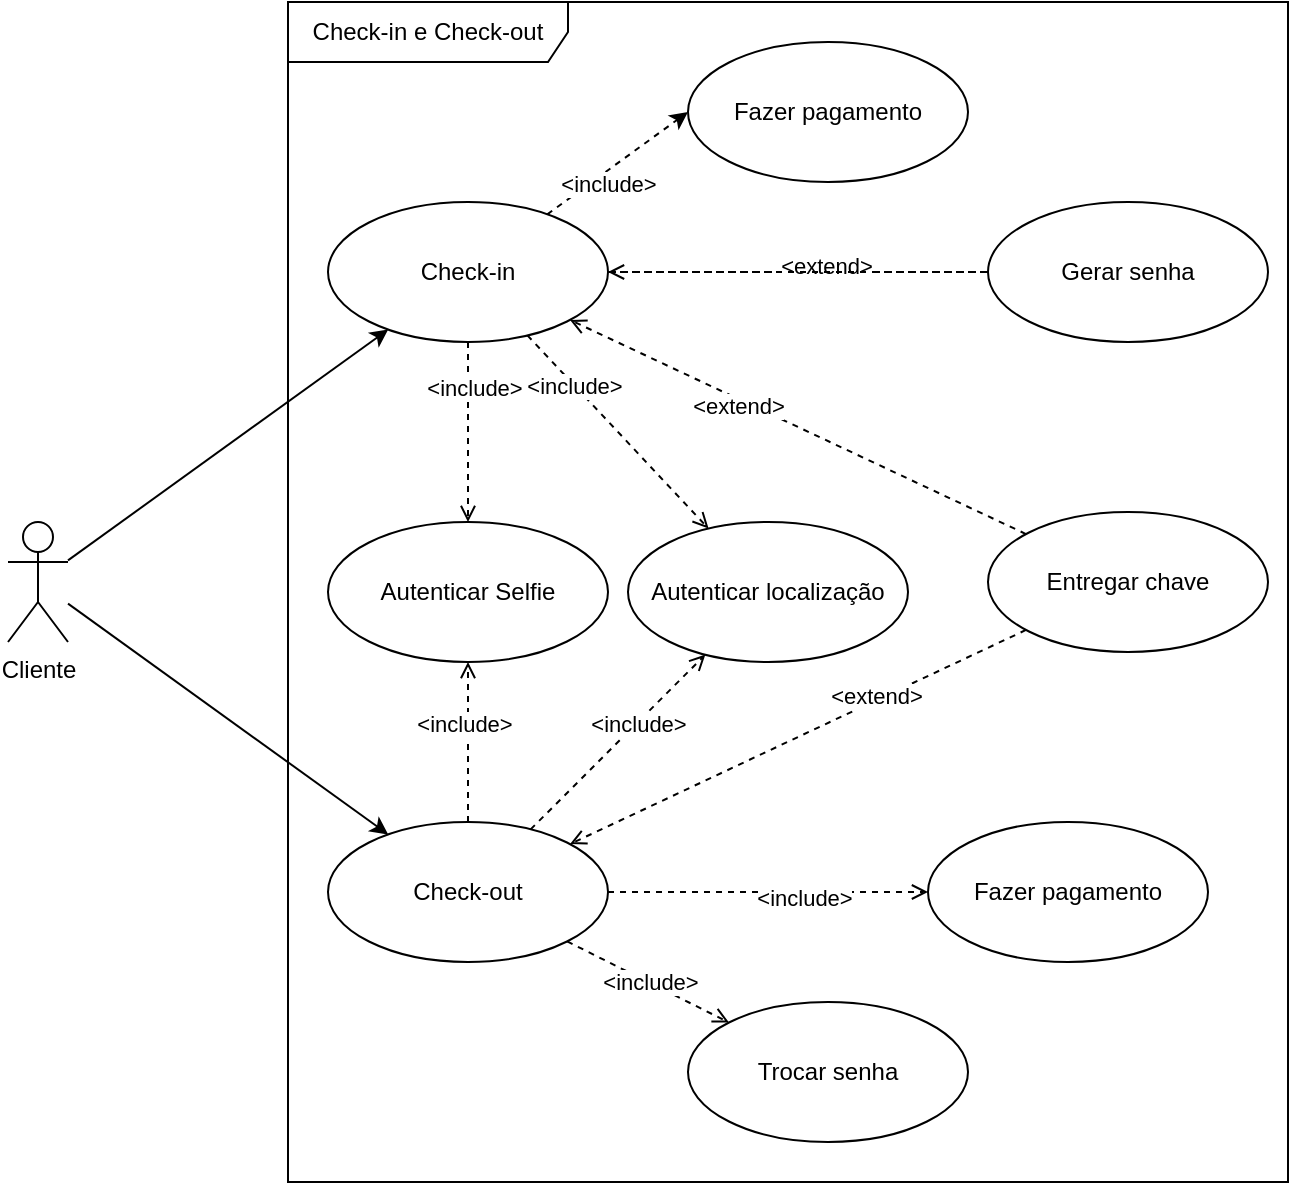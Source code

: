 <mxfile>
    <diagram id="pUj_ZN3VbYFfVRQ2gwIE" name="Page-1">
        <mxGraphModel dx="839" dy="545" grid="1" gridSize="10" guides="1" tooltips="1" connect="1" arrows="1" fold="1" page="1" pageScale="1" pageWidth="827" pageHeight="1169" math="0" shadow="0">
            <root>
                <mxCell id="0"/>
                <mxCell id="1" parent="0"/>
                <mxCell id="7" style="edgeStyle=none;html=1;" parent="1" source="2" target="6" edge="1">
                    <mxGeometry relative="1" as="geometry"/>
                </mxCell>
                <mxCell id="19" style="edgeStyle=none;html=1;endArrow=classic;endFill=1;" parent="1" source="2" target="18" edge="1">
                    <mxGeometry relative="1" as="geometry"/>
                </mxCell>
                <mxCell id="2" value="Cliente" style="shape=umlActor;verticalLabelPosition=bottom;verticalAlign=top;html=1;" parent="1" vertex="1">
                    <mxGeometry x="60" y="290" width="30" height="60" as="geometry"/>
                </mxCell>
                <mxCell id="3" value="Check-in e Check-out" style="shape=umlFrame;whiteSpace=wrap;html=1;width=140;height=30;" parent="1" vertex="1">
                    <mxGeometry x="200" y="30" width="500" height="590" as="geometry"/>
                </mxCell>
                <mxCell id="4" value="Autenticar Selfie" style="ellipse;whiteSpace=wrap;html=1;" parent="1" vertex="1">
                    <mxGeometry x="220" y="290" width="140" height="70" as="geometry"/>
                </mxCell>
                <mxCell id="5" value="Autenticar localização" style="ellipse;whiteSpace=wrap;html=1;" parent="1" vertex="1">
                    <mxGeometry x="370" y="290" width="140" height="70" as="geometry"/>
                </mxCell>
                <mxCell id="10" style="edgeStyle=none;html=1;dashed=1;endArrow=open;endFill=0;" parent="1" source="6" target="4" edge="1">
                    <mxGeometry relative="1" as="geometry"/>
                </mxCell>
                <mxCell id="14" value="&amp;lt;include&amp;gt;" style="edgeLabel;html=1;align=center;verticalAlign=middle;resizable=0;points=[];" parent="10" vertex="1" connectable="0">
                    <mxGeometry x="-0.491" y="3" relative="1" as="geometry">
                        <mxPoint as="offset"/>
                    </mxGeometry>
                </mxCell>
                <mxCell id="23" style="edgeStyle=none;html=1;endArrow=open;endFill=0;dashed=1;" parent="1" source="6" target="5" edge="1">
                    <mxGeometry relative="1" as="geometry"/>
                </mxCell>
                <mxCell id="24" value="&amp;lt;include&amp;gt;" style="edgeLabel;html=1;align=center;verticalAlign=middle;resizable=0;points=[];" parent="23" vertex="1" connectable="0">
                    <mxGeometry x="-0.49" relative="1" as="geometry">
                        <mxPoint as="offset"/>
                    </mxGeometry>
                </mxCell>
                <mxCell id="39" style="edgeStyle=none;html=1;entryX=0;entryY=0.5;entryDx=0;entryDy=0;dashed=1;" edge="1" parent="1" source="6" target="38">
                    <mxGeometry relative="1" as="geometry"/>
                </mxCell>
                <mxCell id="40" value="&amp;lt;include&amp;gt;" style="edgeLabel;html=1;align=center;verticalAlign=middle;resizable=0;points=[];" vertex="1" connectable="0" parent="39">
                    <mxGeometry x="-0.359" y="4" relative="1" as="geometry">
                        <mxPoint x="10" y="4" as="offset"/>
                    </mxGeometry>
                </mxCell>
                <mxCell id="6" value="Check-in" style="ellipse;whiteSpace=wrap;html=1;" parent="1" vertex="1">
                    <mxGeometry x="220" y="130" width="140" height="70" as="geometry"/>
                </mxCell>
                <mxCell id="12" style="edgeStyle=none;html=1;dashed=1;endArrow=open;endFill=0;" parent="1" source="8" target="6" edge="1">
                    <mxGeometry relative="1" as="geometry"/>
                </mxCell>
                <mxCell id="17" value="&amp;lt;extend&amp;gt;" style="edgeLabel;html=1;align=center;verticalAlign=middle;resizable=0;points=[];" parent="12" vertex="1" connectable="0">
                    <mxGeometry x="0.259" y="3" relative="1" as="geometry">
                        <mxPoint as="offset"/>
                    </mxGeometry>
                </mxCell>
                <mxCell id="13" style="edgeStyle=none;html=1;dashed=1;endArrow=open;endFill=0;" parent="1" source="9" target="6" edge="1">
                    <mxGeometry relative="1" as="geometry"/>
                </mxCell>
                <mxCell id="16" value="&amp;lt;extend&amp;gt;" style="edgeLabel;html=1;align=center;verticalAlign=middle;resizable=0;points=[];" parent="13" vertex="1" connectable="0">
                    <mxGeometry x="-0.149" y="-3" relative="1" as="geometry">
                        <mxPoint as="offset"/>
                    </mxGeometry>
                </mxCell>
                <mxCell id="25" style="edgeStyle=none;html=1;dashed=1;endArrow=open;endFill=0;" parent="1" source="18" target="4" edge="1">
                    <mxGeometry relative="1" as="geometry"/>
                </mxCell>
                <mxCell id="27" value="&amp;lt;include&amp;gt;" style="edgeLabel;html=1;align=center;verticalAlign=middle;resizable=0;points=[];" parent="25" vertex="1" connectable="0">
                    <mxGeometry x="0.233" y="2" relative="1" as="geometry">
                        <mxPoint as="offset"/>
                    </mxGeometry>
                </mxCell>
                <mxCell id="26" style="edgeStyle=none;html=1;dashed=1;endArrow=open;endFill=0;" parent="1" source="18" target="5" edge="1">
                    <mxGeometry relative="1" as="geometry"/>
                </mxCell>
                <mxCell id="28" value="&amp;lt;include&amp;gt;" style="edgeLabel;html=1;align=center;verticalAlign=middle;resizable=0;points=[];" parent="26" vertex="1" connectable="0">
                    <mxGeometry x="0.217" relative="1" as="geometry">
                        <mxPoint as="offset"/>
                    </mxGeometry>
                </mxCell>
                <mxCell id="33" style="edgeStyle=none;html=1;dashed=1;endArrow=open;endFill=0;" parent="1" source="18" target="32" edge="1">
                    <mxGeometry relative="1" as="geometry"/>
                </mxCell>
                <mxCell id="34" value="&amp;lt;include&amp;gt;" style="edgeLabel;html=1;align=center;verticalAlign=middle;resizable=0;points=[];" parent="33" vertex="1" connectable="0">
                    <mxGeometry x="0.227" y="-3" relative="1" as="geometry">
                        <mxPoint as="offset"/>
                    </mxGeometry>
                </mxCell>
                <mxCell id="36" value="" style="edgeStyle=none;html=1;dashed=1;endArrow=open;endFill=0;" parent="1" source="18" target="35" edge="1">
                    <mxGeometry relative="1" as="geometry"/>
                </mxCell>
                <mxCell id="37" value="&amp;lt;include&amp;gt;" style="edgeLabel;html=1;align=center;verticalAlign=middle;resizable=0;points=[];" parent="36" vertex="1" connectable="0">
                    <mxGeometry x="-0.551" y="-1" relative="1" as="geometry">
                        <mxPoint x="23" y="10" as="offset"/>
                    </mxGeometry>
                </mxCell>
                <mxCell id="18" value="Check-out" style="ellipse;whiteSpace=wrap;html=1;" parent="1" vertex="1">
                    <mxGeometry x="220" y="440" width="140" height="70" as="geometry"/>
                </mxCell>
                <mxCell id="30" style="edgeStyle=none;html=1;dashed=1;endArrow=open;endFill=0;" parent="1" source="8" target="18" edge="1">
                    <mxGeometry relative="1" as="geometry"/>
                </mxCell>
                <mxCell id="31" value="&amp;lt;extend&amp;gt;" style="edgeLabel;html=1;align=center;verticalAlign=middle;resizable=0;points=[];" parent="30" vertex="1" connectable="0">
                    <mxGeometry x="-0.344" y="-2" relative="1" as="geometry">
                        <mxPoint as="offset"/>
                    </mxGeometry>
                </mxCell>
                <mxCell id="8" value="Entregar chave" style="ellipse;whiteSpace=wrap;html=1;" parent="1" vertex="1">
                    <mxGeometry x="550" y="285" width="140" height="70" as="geometry"/>
                </mxCell>
                <mxCell id="29" value="" style="edgeStyle=none;html=1;dashed=1;endArrow=none;endFill=0;" parent="1" source="6" target="9" edge="1">
                    <mxGeometry relative="1" as="geometry">
                        <mxPoint x="360.0" y="165" as="sourcePoint"/>
                        <mxPoint x="510.0" y="165" as="targetPoint"/>
                    </mxGeometry>
                </mxCell>
                <mxCell id="9" value="Gerar senha" style="ellipse;whiteSpace=wrap;html=1;" parent="1" vertex="1">
                    <mxGeometry x="550" y="130" width="140" height="70" as="geometry"/>
                </mxCell>
                <mxCell id="32" value="Fazer pagamento" style="ellipse;whiteSpace=wrap;html=1;" parent="1" vertex="1">
                    <mxGeometry x="520" y="440" width="140" height="70" as="geometry"/>
                </mxCell>
                <mxCell id="35" value="Trocar senha" style="ellipse;whiteSpace=wrap;html=1;" parent="1" vertex="1">
                    <mxGeometry x="400" y="530" width="140" height="70" as="geometry"/>
                </mxCell>
                <mxCell id="38" value="Fazer pagamento" style="ellipse;whiteSpace=wrap;html=1;" vertex="1" parent="1">
                    <mxGeometry x="400" y="50" width="140" height="70" as="geometry"/>
                </mxCell>
            </root>
        </mxGraphModel>
    </diagram>
</mxfile>